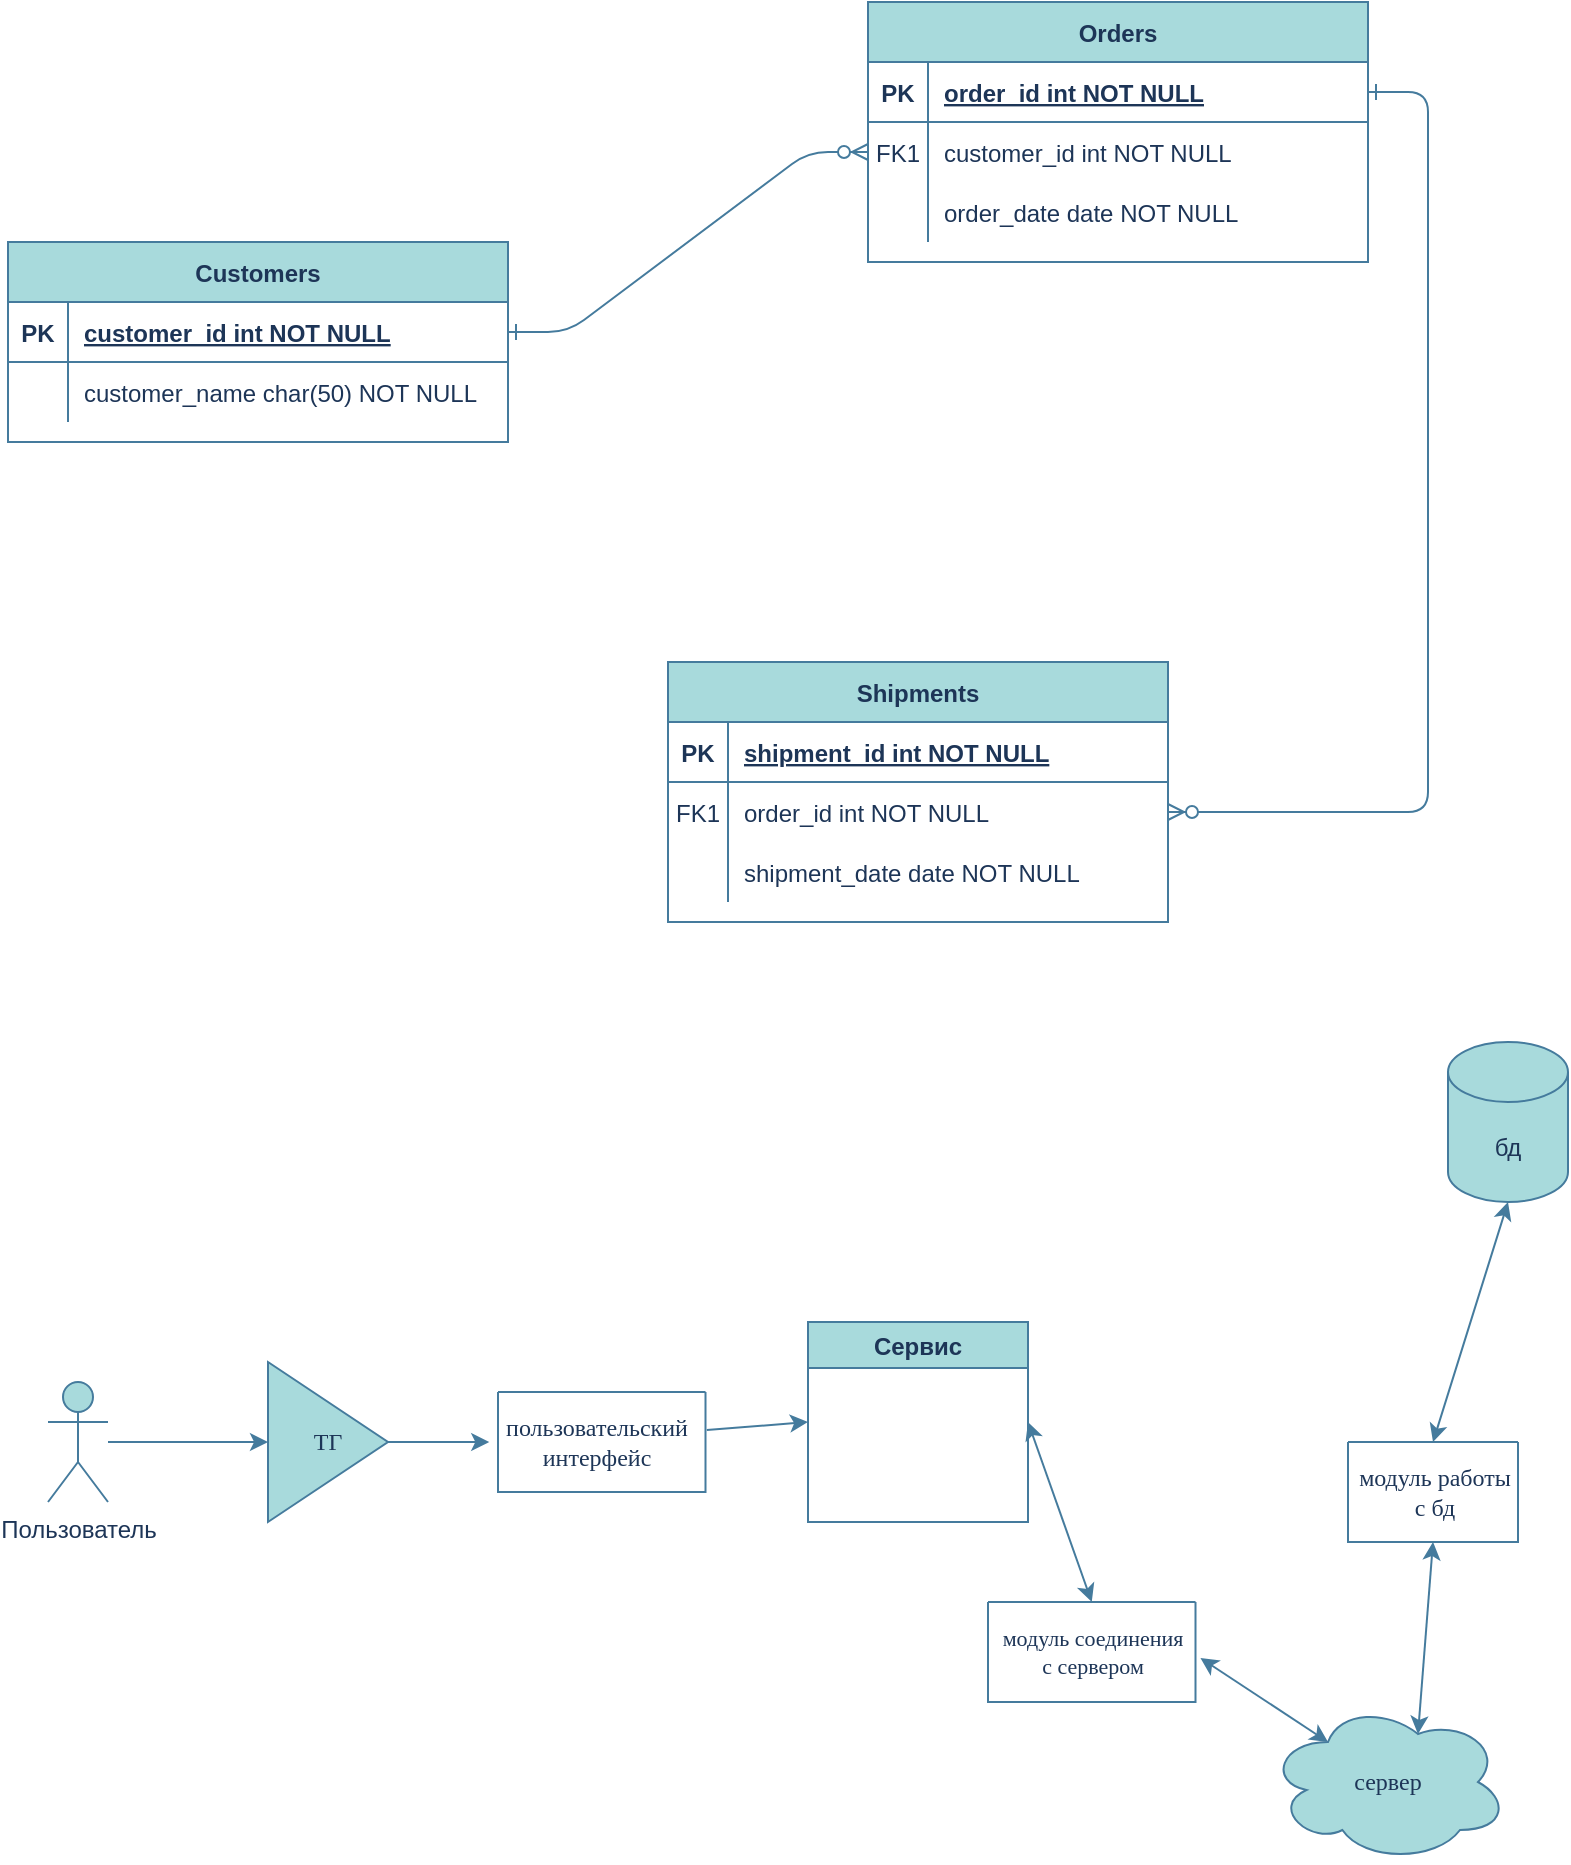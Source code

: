 <mxfile version="17.1.3" type="github"><diagram id="R2lEEEUBdFMjLlhIrx00" name="Page-1"><mxGraphModel dx="1133" dy="646" grid="1" gridSize="10" guides="1" tooltips="1" connect="1" arrows="1" fold="1" page="1" pageScale="1" pageWidth="850" pageHeight="1100" background="#ffffff" math="0" shadow="0" extFonts="Permanent Marker^https://fonts.googleapis.com/css?family=Permanent+Marker"><root><mxCell id="0"/><mxCell id="1" parent="0"/><mxCell id="juFuhlB_y6g-kBNroIYM-34" value="" style="shape=image;verticalLabelPosition=bottom;labelBackgroundColor=default;verticalAlign=top;aspect=fixed;imageAspect=0;image=https://funik.ru/wp-content/uploads/2018/10/6db3f15d0a21589aaa1b.jpg;" vertex="1" parent="1"><mxGeometry x="40" y="520" width="168" height="105" as="geometry"/></mxCell><mxCell id="C-vyLk0tnHw3VtMMgP7b-1" value="" style="edgeStyle=entityRelationEdgeStyle;endArrow=ERzeroToMany;startArrow=ERone;endFill=1;startFill=0;labelBackgroundColor=#F1FAEE;strokeColor=#457B9D;fontColor=#1D3557;" parent="1" source="C-vyLk0tnHw3VtMMgP7b-24" target="C-vyLk0tnHw3VtMMgP7b-6" edge="1"><mxGeometry width="100" height="100" relative="1" as="geometry"><mxPoint x="340" y="720" as="sourcePoint"/><mxPoint x="440" y="620" as="targetPoint"/></mxGeometry></mxCell><mxCell id="C-vyLk0tnHw3VtMMgP7b-12" value="" style="edgeStyle=entityRelationEdgeStyle;endArrow=ERzeroToMany;startArrow=ERone;endFill=1;startFill=0;labelBackgroundColor=#F1FAEE;strokeColor=#457B9D;fontColor=#1D3557;" parent="1" source="C-vyLk0tnHw3VtMMgP7b-3" target="C-vyLk0tnHw3VtMMgP7b-17" edge="1"><mxGeometry width="100" height="100" relative="1" as="geometry"><mxPoint x="400" y="180" as="sourcePoint"/><mxPoint x="460" y="205" as="targetPoint"/></mxGeometry></mxCell><mxCell id="C-vyLk0tnHw3VtMMgP7b-2" value="Orders" style="shape=table;startSize=30;container=1;collapsible=1;childLayout=tableLayout;fixedRows=1;rowLines=0;fontStyle=1;align=center;resizeLast=1;fillColor=#A8DADC;strokeColor=#457B9D;fontColor=#1D3557;" parent="1" vertex="1"><mxGeometry x="470" y="40" width="250" height="130" as="geometry"/></mxCell><mxCell id="C-vyLk0tnHw3VtMMgP7b-3" value="" style="shape=partialRectangle;collapsible=0;dropTarget=0;pointerEvents=0;fillColor=none;points=[[0,0.5],[1,0.5]];portConstraint=eastwest;top=0;left=0;right=0;bottom=1;strokeColor=#457B9D;fontColor=#1D3557;" parent="C-vyLk0tnHw3VtMMgP7b-2" vertex="1"><mxGeometry y="30" width="250" height="30" as="geometry"/></mxCell><mxCell id="C-vyLk0tnHw3VtMMgP7b-4" value="PK" style="shape=partialRectangle;overflow=hidden;connectable=0;fillColor=none;top=0;left=0;bottom=0;right=0;fontStyle=1;strokeColor=#457B9D;fontColor=#1D3557;" parent="C-vyLk0tnHw3VtMMgP7b-3" vertex="1"><mxGeometry width="30" height="30" as="geometry"><mxRectangle width="30" height="30" as="alternateBounds"/></mxGeometry></mxCell><mxCell id="C-vyLk0tnHw3VtMMgP7b-5" value="order_id int NOT NULL " style="shape=partialRectangle;overflow=hidden;connectable=0;fillColor=none;top=0;left=0;bottom=0;right=0;align=left;spacingLeft=6;fontStyle=5;strokeColor=#457B9D;fontColor=#1D3557;" parent="C-vyLk0tnHw3VtMMgP7b-3" vertex="1"><mxGeometry x="30" width="220" height="30" as="geometry"><mxRectangle width="220" height="30" as="alternateBounds"/></mxGeometry></mxCell><mxCell id="C-vyLk0tnHw3VtMMgP7b-6" value="" style="shape=partialRectangle;collapsible=0;dropTarget=0;pointerEvents=0;fillColor=none;points=[[0,0.5],[1,0.5]];portConstraint=eastwest;top=0;left=0;right=0;bottom=0;strokeColor=#457B9D;fontColor=#1D3557;" parent="C-vyLk0tnHw3VtMMgP7b-2" vertex="1"><mxGeometry y="60" width="250" height="30" as="geometry"/></mxCell><mxCell id="C-vyLk0tnHw3VtMMgP7b-7" value="FK1" style="shape=partialRectangle;overflow=hidden;connectable=0;fillColor=none;top=0;left=0;bottom=0;right=0;strokeColor=#457B9D;fontColor=#1D3557;" parent="C-vyLk0tnHw3VtMMgP7b-6" vertex="1"><mxGeometry width="30" height="30" as="geometry"><mxRectangle width="30" height="30" as="alternateBounds"/></mxGeometry></mxCell><mxCell id="C-vyLk0tnHw3VtMMgP7b-8" value="customer_id int NOT NULL" style="shape=partialRectangle;overflow=hidden;connectable=0;fillColor=none;top=0;left=0;bottom=0;right=0;align=left;spacingLeft=6;strokeColor=#457B9D;fontColor=#1D3557;" parent="C-vyLk0tnHw3VtMMgP7b-6" vertex="1"><mxGeometry x="30" width="220" height="30" as="geometry"><mxRectangle width="220" height="30" as="alternateBounds"/></mxGeometry></mxCell><mxCell id="C-vyLk0tnHw3VtMMgP7b-9" value="" style="shape=partialRectangle;collapsible=0;dropTarget=0;pointerEvents=0;fillColor=none;points=[[0,0.5],[1,0.5]];portConstraint=eastwest;top=0;left=0;right=0;bottom=0;strokeColor=#457B9D;fontColor=#1D3557;" parent="C-vyLk0tnHw3VtMMgP7b-2" vertex="1"><mxGeometry y="90" width="250" height="30" as="geometry"/></mxCell><mxCell id="C-vyLk0tnHw3VtMMgP7b-10" value="" style="shape=partialRectangle;overflow=hidden;connectable=0;fillColor=none;top=0;left=0;bottom=0;right=0;strokeColor=#457B9D;fontColor=#1D3557;" parent="C-vyLk0tnHw3VtMMgP7b-9" vertex="1"><mxGeometry width="30" height="30" as="geometry"><mxRectangle width="30" height="30" as="alternateBounds"/></mxGeometry></mxCell><mxCell id="C-vyLk0tnHw3VtMMgP7b-11" value="order_date date NOT NULL" style="shape=partialRectangle;overflow=hidden;connectable=0;fillColor=none;top=0;left=0;bottom=0;right=0;align=left;spacingLeft=6;strokeColor=#457B9D;fontColor=#1D3557;" parent="C-vyLk0tnHw3VtMMgP7b-9" vertex="1"><mxGeometry x="30" width="220" height="30" as="geometry"><mxRectangle width="220" height="30" as="alternateBounds"/></mxGeometry></mxCell><mxCell id="C-vyLk0tnHw3VtMMgP7b-13" value="Shipments" style="shape=table;startSize=30;container=1;collapsible=1;childLayout=tableLayout;fixedRows=1;rowLines=0;fontStyle=1;align=center;resizeLast=1;fillColor=#A8DADC;strokeColor=#457B9D;fontColor=#1D3557;" parent="1" vertex="1"><mxGeometry x="370" y="370" width="250" height="130" as="geometry"/></mxCell><mxCell id="C-vyLk0tnHw3VtMMgP7b-14" value="" style="shape=partialRectangle;collapsible=0;dropTarget=0;pointerEvents=0;fillColor=none;points=[[0,0.5],[1,0.5]];portConstraint=eastwest;top=0;left=0;right=0;bottom=1;strokeColor=#457B9D;fontColor=#1D3557;" parent="C-vyLk0tnHw3VtMMgP7b-13" vertex="1"><mxGeometry y="30" width="250" height="30" as="geometry"/></mxCell><mxCell id="C-vyLk0tnHw3VtMMgP7b-15" value="PK" style="shape=partialRectangle;overflow=hidden;connectable=0;fillColor=none;top=0;left=0;bottom=0;right=0;fontStyle=1;strokeColor=#457B9D;fontColor=#1D3557;" parent="C-vyLk0tnHw3VtMMgP7b-14" vertex="1"><mxGeometry width="30" height="30" as="geometry"><mxRectangle width="30" height="30" as="alternateBounds"/></mxGeometry></mxCell><mxCell id="C-vyLk0tnHw3VtMMgP7b-16" value="shipment_id int NOT NULL " style="shape=partialRectangle;overflow=hidden;connectable=0;fillColor=none;top=0;left=0;bottom=0;right=0;align=left;spacingLeft=6;fontStyle=5;strokeColor=#457B9D;fontColor=#1D3557;" parent="C-vyLk0tnHw3VtMMgP7b-14" vertex="1"><mxGeometry x="30" width="220" height="30" as="geometry"><mxRectangle width="220" height="30" as="alternateBounds"/></mxGeometry></mxCell><mxCell id="C-vyLk0tnHw3VtMMgP7b-17" value="" style="shape=partialRectangle;collapsible=0;dropTarget=0;pointerEvents=0;fillColor=none;points=[[0,0.5],[1,0.5]];portConstraint=eastwest;top=0;left=0;right=0;bottom=0;strokeColor=#457B9D;fontColor=#1D3557;" parent="C-vyLk0tnHw3VtMMgP7b-13" vertex="1"><mxGeometry y="60" width="250" height="30" as="geometry"/></mxCell><mxCell id="C-vyLk0tnHw3VtMMgP7b-18" value="FK1" style="shape=partialRectangle;overflow=hidden;connectable=0;fillColor=none;top=0;left=0;bottom=0;right=0;strokeColor=#457B9D;fontColor=#1D3557;" parent="C-vyLk0tnHw3VtMMgP7b-17" vertex="1"><mxGeometry width="30" height="30" as="geometry"><mxRectangle width="30" height="30" as="alternateBounds"/></mxGeometry></mxCell><mxCell id="C-vyLk0tnHw3VtMMgP7b-19" value="order_id int NOT NULL" style="shape=partialRectangle;overflow=hidden;connectable=0;fillColor=none;top=0;left=0;bottom=0;right=0;align=left;spacingLeft=6;strokeColor=#457B9D;fontColor=#1D3557;" parent="C-vyLk0tnHw3VtMMgP7b-17" vertex="1"><mxGeometry x="30" width="220" height="30" as="geometry"><mxRectangle width="220" height="30" as="alternateBounds"/></mxGeometry></mxCell><mxCell id="C-vyLk0tnHw3VtMMgP7b-20" value="" style="shape=partialRectangle;collapsible=0;dropTarget=0;pointerEvents=0;fillColor=none;points=[[0,0.5],[1,0.5]];portConstraint=eastwest;top=0;left=0;right=0;bottom=0;strokeColor=#457B9D;fontColor=#1D3557;" parent="C-vyLk0tnHw3VtMMgP7b-13" vertex="1"><mxGeometry y="90" width="250" height="30" as="geometry"/></mxCell><mxCell id="C-vyLk0tnHw3VtMMgP7b-21" value="" style="shape=partialRectangle;overflow=hidden;connectable=0;fillColor=none;top=0;left=0;bottom=0;right=0;strokeColor=#457B9D;fontColor=#1D3557;" parent="C-vyLk0tnHw3VtMMgP7b-20" vertex="1"><mxGeometry width="30" height="30" as="geometry"><mxRectangle width="30" height="30" as="alternateBounds"/></mxGeometry></mxCell><mxCell id="C-vyLk0tnHw3VtMMgP7b-22" value="shipment_date date NOT NULL" style="shape=partialRectangle;overflow=hidden;connectable=0;fillColor=none;top=0;left=0;bottom=0;right=0;align=left;spacingLeft=6;strokeColor=#457B9D;fontColor=#1D3557;" parent="C-vyLk0tnHw3VtMMgP7b-20" vertex="1"><mxGeometry x="30" width="220" height="30" as="geometry"><mxRectangle width="220" height="30" as="alternateBounds"/></mxGeometry></mxCell><mxCell id="C-vyLk0tnHw3VtMMgP7b-23" value="Customers" style="shape=table;startSize=30;container=1;collapsible=1;childLayout=tableLayout;fixedRows=1;rowLines=0;fontStyle=1;align=center;resizeLast=1;fillColor=#A8DADC;strokeColor=#457B9D;fontColor=#1D3557;" parent="1" vertex="1"><mxGeometry x="40" y="160" width="250" height="100" as="geometry"/></mxCell><mxCell id="C-vyLk0tnHw3VtMMgP7b-24" value="" style="shape=partialRectangle;collapsible=0;dropTarget=0;pointerEvents=0;fillColor=none;points=[[0,0.5],[1,0.5]];portConstraint=eastwest;top=0;left=0;right=0;bottom=1;strokeColor=#457B9D;fontColor=#1D3557;" parent="C-vyLk0tnHw3VtMMgP7b-23" vertex="1"><mxGeometry y="30" width="250" height="30" as="geometry"/></mxCell><mxCell id="C-vyLk0tnHw3VtMMgP7b-25" value="PK" style="shape=partialRectangle;overflow=hidden;connectable=0;fillColor=none;top=0;left=0;bottom=0;right=0;fontStyle=1;strokeColor=#457B9D;fontColor=#1D3557;" parent="C-vyLk0tnHw3VtMMgP7b-24" vertex="1"><mxGeometry width="30" height="30" as="geometry"><mxRectangle width="30" height="30" as="alternateBounds"/></mxGeometry></mxCell><mxCell id="C-vyLk0tnHw3VtMMgP7b-26" value="customer_id int NOT NULL " style="shape=partialRectangle;overflow=hidden;connectable=0;fillColor=none;top=0;left=0;bottom=0;right=0;align=left;spacingLeft=6;fontStyle=5;strokeColor=#457B9D;fontColor=#1D3557;" parent="C-vyLk0tnHw3VtMMgP7b-24" vertex="1"><mxGeometry x="30" width="220" height="30" as="geometry"><mxRectangle width="220" height="30" as="alternateBounds"/></mxGeometry></mxCell><mxCell id="C-vyLk0tnHw3VtMMgP7b-27" value="" style="shape=partialRectangle;collapsible=0;dropTarget=0;pointerEvents=0;fillColor=none;points=[[0,0.5],[1,0.5]];portConstraint=eastwest;top=0;left=0;right=0;bottom=0;strokeColor=#457B9D;fontColor=#1D3557;" parent="C-vyLk0tnHw3VtMMgP7b-23" vertex="1"><mxGeometry y="60" width="250" height="30" as="geometry"/></mxCell><mxCell id="C-vyLk0tnHw3VtMMgP7b-28" value="" style="shape=partialRectangle;overflow=hidden;connectable=0;fillColor=none;top=0;left=0;bottom=0;right=0;strokeColor=#457B9D;fontColor=#1D3557;" parent="C-vyLk0tnHw3VtMMgP7b-27" vertex="1"><mxGeometry width="30" height="30" as="geometry"><mxRectangle width="30" height="30" as="alternateBounds"/></mxGeometry></mxCell><mxCell id="C-vyLk0tnHw3VtMMgP7b-29" value="customer_name char(50) NOT NULL" style="shape=partialRectangle;overflow=hidden;connectable=0;fillColor=none;top=0;left=0;bottom=0;right=0;align=left;spacingLeft=6;strokeColor=#457B9D;fontColor=#1D3557;" parent="C-vyLk0tnHw3VtMMgP7b-27" vertex="1"><mxGeometry x="30" width="220" height="30" as="geometry"><mxRectangle width="220" height="30" as="alternateBounds"/></mxGeometry></mxCell><mxCell id="juFuhlB_y6g-kBNroIYM-1" value="бд" style="shape=cylinder3;whiteSpace=wrap;html=1;boundedLbl=1;backgroundOutline=1;size=15;fillColor=#A8DADC;strokeColor=#457B9D;fontColor=#1D3557;" vertex="1" parent="1"><mxGeometry x="760" y="560" width="60" height="80" as="geometry"/></mxCell><mxCell id="juFuhlB_y6g-kBNroIYM-2" value="Пользователь&lt;br&gt;" style="shape=umlActor;verticalLabelPosition=bottom;verticalAlign=top;html=1;outlineConnect=0;allowArrows=1;shadow=0;fillColor=#A8DADC;strokeColor=#457B9D;fontColor=#1D3557;" vertex="1" parent="1"><mxGeometry x="60" y="730" width="30" height="60" as="geometry"/></mxCell><mxCell id="juFuhlB_y6g-kBNroIYM-3" value="Сервис" style="swimlane;fillColor=#A8DADC;strokeColor=#457B9D;fontColor=#1D3557;" vertex="1" parent="1"><mxGeometry x="440" y="700" width="110" height="100" as="geometry"><mxRectangle x="320" y="710" width="80" height="23" as="alternateBounds"/></mxGeometry></mxCell><mxCell id="juFuhlB_y6g-kBNroIYM-7" value="" style="endArrow=classic;startArrow=classic;html=1;rounded=0;entryX=0.5;entryY=1;entryDx=0;entryDy=0;entryPerimeter=0;exitX=0.5;exitY=0;exitDx=0;exitDy=0;labelBackgroundColor=#F1FAEE;strokeColor=#457B9D;fontColor=#1D3557;" edge="1" parent="1" source="juFuhlB_y6g-kBNroIYM-10" target="juFuhlB_y6g-kBNroIYM-1"><mxGeometry width="50" height="50" relative="1" as="geometry"><mxPoint x="350" y="660" as="sourcePoint"/><mxPoint x="400" y="610" as="targetPoint"/></mxGeometry></mxCell><mxCell id="juFuhlB_y6g-kBNroIYM-9" value="" style="endArrow=classic;html=1;rounded=0;entryX=0;entryY=0.5;entryDx=0;entryDy=0;labelBackgroundColor=#F1FAEE;strokeColor=#457B9D;fontColor=#1D3557;" edge="1" parent="1" source="juFuhlB_y6g-kBNroIYM-2" target="juFuhlB_y6g-kBNroIYM-14"><mxGeometry width="50" height="50" relative="1" as="geometry"><mxPoint x="290" y="850" as="sourcePoint"/><mxPoint x="160" y="770" as="targetPoint"/></mxGeometry></mxCell><mxCell id="juFuhlB_y6g-kBNroIYM-10" value="" style="swimlane;startSize=0;shadow=0;fillColor=#A8DADC;strokeColor=#457B9D;fontColor=#1D3557;" vertex="1" parent="1"><mxGeometry x="710" y="760" width="85" height="50" as="geometry"><mxRectangle x="480" y="680" width="50" height="40" as="alternateBounds"/></mxGeometry></mxCell><mxCell id="juFuhlB_y6g-kBNroIYM-13" value="модуль работы&lt;br&gt;с бд" style="text;html=1;align=center;verticalAlign=middle;resizable=0;points=[];autosize=1;strokeColor=none;fillColor=none;fontFamily=Times New Roman;fontColor=#1D3557;" vertex="1" parent="juFuhlB_y6g-kBNroIYM-10"><mxGeometry x="-2.5" y="10" width="90" height="30" as="geometry"/></mxCell><mxCell id="juFuhlB_y6g-kBNroIYM-11" value="" style="endArrow=classic;startArrow=classic;html=1;rounded=0;entryX=0.5;entryY=1;entryDx=0;entryDy=0;exitX=0.625;exitY=0.2;exitDx=0;exitDy=0;exitPerimeter=0;labelBackgroundColor=#F1FAEE;strokeColor=#457B9D;fontColor=#1D3557;" edge="1" parent="1" source="juFuhlB_y6g-kBNroIYM-21" target="juFuhlB_y6g-kBNroIYM-10"><mxGeometry width="50" height="50" relative="1" as="geometry"><mxPoint x="700" y="860" as="sourcePoint"/><mxPoint x="340" y="800" as="targetPoint"/></mxGeometry></mxCell><mxCell id="juFuhlB_y6g-kBNroIYM-14" value="ТГ" style="triangle;whiteSpace=wrap;html=1;shadow=0;fontFamily=Times New Roman;fillColor=#A8DADC;strokeColor=#457B9D;fontColor=#1D3557;" vertex="1" parent="1"><mxGeometry x="170" y="720" width="60" height="80" as="geometry"/></mxCell><mxCell id="juFuhlB_y6g-kBNroIYM-16" value="" style="endArrow=classic;html=1;rounded=0;fontFamily=Times New Roman;exitX=1;exitY=0.5;exitDx=0;exitDy=0;entryX=0.017;entryY=0.5;entryDx=0;entryDy=0;entryPerimeter=0;labelBackgroundColor=#F1FAEE;strokeColor=#457B9D;fontColor=#1D3557;" edge="1" parent="1" source="juFuhlB_y6g-kBNroIYM-14" target="juFuhlB_y6g-kBNroIYM-18"><mxGeometry width="50" height="50" relative="1" as="geometry"><mxPoint x="290" y="850" as="sourcePoint"/><mxPoint x="290" y="870" as="targetPoint"/></mxGeometry></mxCell><mxCell id="juFuhlB_y6g-kBNroIYM-17" value="" style="swimlane;startSize=0;shadow=0;fillColor=#A8DADC;strokeColor=#457B9D;fontColor=#1D3557;" vertex="1" parent="1"><mxGeometry x="285" y="735" width="103.75" height="50" as="geometry"><mxRectangle x="480" y="680" width="50" height="40" as="alternateBounds"/></mxGeometry></mxCell><mxCell id="juFuhlB_y6g-kBNroIYM-18" value="пользовательский&lt;br&gt;интерфейс" style="text;html=1;align=center;verticalAlign=middle;resizable=0;points=[];autosize=1;strokeColor=none;fillColor=none;fontFamily=Times New Roman;fontColor=#1D3557;" vertex="1" parent="juFuhlB_y6g-kBNroIYM-17"><mxGeometry x="-6.25" y="10" width="110" height="30" as="geometry"/></mxCell><mxCell id="juFuhlB_y6g-kBNroIYM-20" value="" style="endArrow=classic;html=1;rounded=0;fontFamily=Times New Roman;entryX=0;entryY=0.5;entryDx=0;entryDy=0;exitX=1.006;exitY=0.3;exitDx=0;exitDy=0;exitPerimeter=0;labelBackgroundColor=#F1FAEE;strokeColor=#457B9D;fontColor=#1D3557;" edge="1" parent="1" source="juFuhlB_y6g-kBNroIYM-18" target="juFuhlB_y6g-kBNroIYM-3"><mxGeometry width="50" height="50" relative="1" as="geometry"><mxPoint x="300" y="800" as="sourcePoint"/><mxPoint x="350" y="750" as="targetPoint"/></mxGeometry></mxCell><mxCell id="juFuhlB_y6g-kBNroIYM-21" value="сервер" style="ellipse;shape=cloud;whiteSpace=wrap;html=1;shadow=0;fontFamily=Times New Roman;fillColor=#A8DADC;strokeColor=#457B9D;fontColor=#1D3557;" vertex="1" parent="1"><mxGeometry x="670" y="890" width="120" height="80" as="geometry"/></mxCell><mxCell id="juFuhlB_y6g-kBNroIYM-22" value="" style="swimlane;startSize=0;shadow=0;fillColor=#A8DADC;strokeColor=#457B9D;fontColor=#1D3557;" vertex="1" parent="1"><mxGeometry x="530" y="840" width="103.75" height="50" as="geometry"><mxRectangle x="480" y="680" width="50" height="40" as="alternateBounds"/></mxGeometry></mxCell><mxCell id="juFuhlB_y6g-kBNroIYM-23" value="модуль соединения&lt;br style=&quot;font-size: 11px;&quot;&gt;с сервером" style="text;html=1;align=center;verticalAlign=middle;resizable=0;points=[];autosize=1;strokeColor=none;fillColor=none;fontFamily=Times New Roman;fontSize=11;fontColor=#1D3557;" vertex="1" parent="juFuhlB_y6g-kBNroIYM-22"><mxGeometry x="-3.12" y="10" width="110" height="30" as="geometry"/></mxCell><mxCell id="juFuhlB_y6g-kBNroIYM-26" value="" style="endArrow=classic;startArrow=classic;html=1;rounded=0;fontFamily=Times New Roman;entryX=0.25;entryY=0.25;entryDx=0;entryDy=0;entryPerimeter=0;exitX=0.994;exitY=0.6;exitDx=0;exitDy=0;exitPerimeter=0;labelBackgroundColor=#F1FAEE;strokeColor=#457B9D;fontColor=#1D3557;" edge="1" parent="1" source="juFuhlB_y6g-kBNroIYM-23" target="juFuhlB_y6g-kBNroIYM-21"><mxGeometry width="50" height="50" relative="1" as="geometry"><mxPoint x="300" y="800" as="sourcePoint"/><mxPoint x="350" y="750" as="targetPoint"/></mxGeometry></mxCell><mxCell id="juFuhlB_y6g-kBNroIYM-27" value="" style="endArrow=classic;startArrow=classic;html=1;rounded=0;fontFamily=Times New Roman;entryX=0.5;entryY=0;entryDx=0;entryDy=0;exitX=1;exitY=0.5;exitDx=0;exitDy=0;labelBackgroundColor=#F1FAEE;strokeColor=#457B9D;fontColor=#1D3557;" edge="1" parent="1" source="juFuhlB_y6g-kBNroIYM-3" target="juFuhlB_y6g-kBNroIYM-22"><mxGeometry width="50" height="50" relative="1" as="geometry"><mxPoint x="300" y="800" as="sourcePoint"/><mxPoint x="350" y="750" as="targetPoint"/></mxGeometry></mxCell><mxCell id="juFuhlB_y6g-kBNroIYM-35" value="Слой без названия" parent="0"/></root></mxGraphModel></diagram></mxfile>